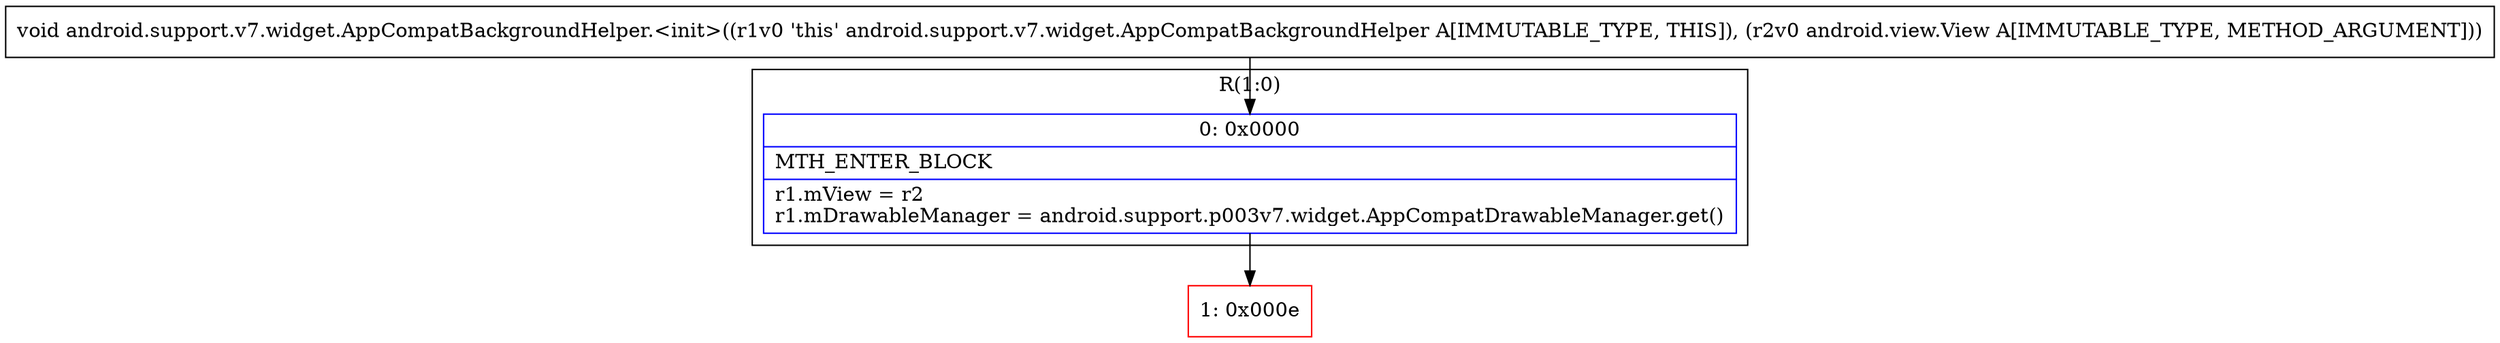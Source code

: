 digraph "CFG forandroid.support.v7.widget.AppCompatBackgroundHelper.\<init\>(Landroid\/view\/View;)V" {
subgraph cluster_Region_2122039564 {
label = "R(1:0)";
node [shape=record,color=blue];
Node_0 [shape=record,label="{0\:\ 0x0000|MTH_ENTER_BLOCK\l|r1.mView = r2\lr1.mDrawableManager = android.support.p003v7.widget.AppCompatDrawableManager.get()\l}"];
}
Node_1 [shape=record,color=red,label="{1\:\ 0x000e}"];
MethodNode[shape=record,label="{void android.support.v7.widget.AppCompatBackgroundHelper.\<init\>((r1v0 'this' android.support.v7.widget.AppCompatBackgroundHelper A[IMMUTABLE_TYPE, THIS]), (r2v0 android.view.View A[IMMUTABLE_TYPE, METHOD_ARGUMENT])) }"];
MethodNode -> Node_0;
Node_0 -> Node_1;
}

